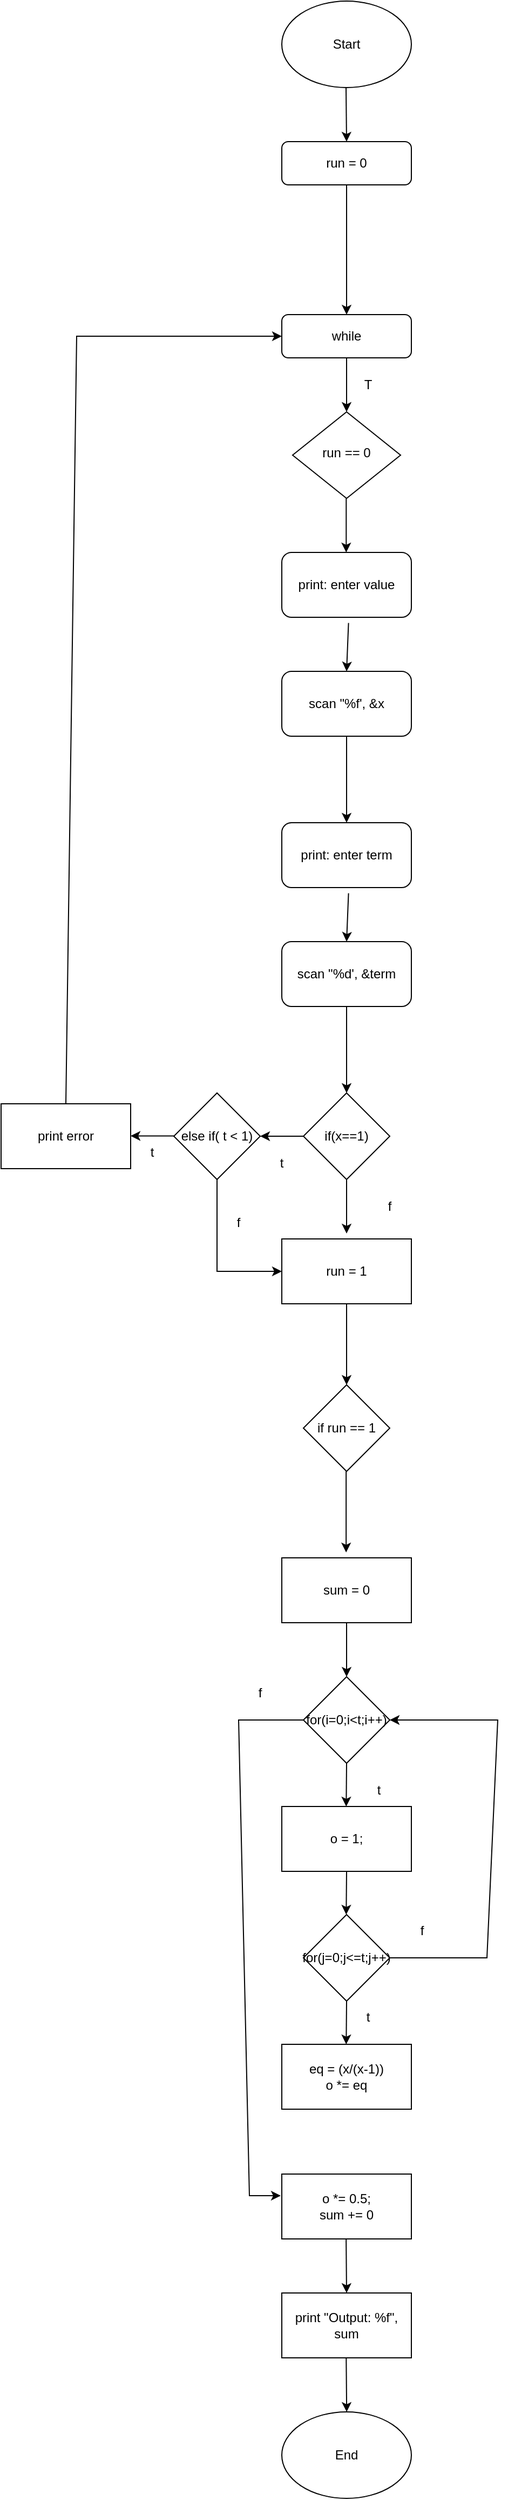 <mxfile version="16.5.6" type="device"><diagram id="C5RBs43oDa-KdzZeNtuy" name="Page-1"><mxGraphModel dx="4230" dy="4049" grid="1" gridSize="10" guides="1" tooltips="1" connect="1" arrows="1" fold="1" page="1" pageScale="1" pageWidth="827" pageHeight="1169" math="0" shadow="0"><root><mxCell id="WIyWlLk6GJQsqaUBKTNV-0"/><mxCell id="WIyWlLk6GJQsqaUBKTNV-1" parent="WIyWlLk6GJQsqaUBKTNV-0"/><mxCell id="OAYhRRlVlGsRloQCb8ch-0" value="while" style="rounded=1;whiteSpace=wrap;html=1;fontSize=12;glass=0;strokeWidth=1;shadow=0;" vertex="1" parent="WIyWlLk6GJQsqaUBKTNV-1"><mxGeometry x="160" y="80" width="120" height="40" as="geometry"/></mxCell><mxCell id="OAYhRRlVlGsRloQCb8ch-1" value="run == 0" style="rhombus;whiteSpace=wrap;html=1;shadow=0;fontFamily=Helvetica;fontSize=12;align=center;strokeWidth=1;spacing=6;spacingTop=-4;" vertex="1" parent="WIyWlLk6GJQsqaUBKTNV-1"><mxGeometry x="170" y="170" width="100" height="80" as="geometry"/></mxCell><mxCell id="OAYhRRlVlGsRloQCb8ch-2" value="scan &quot;%f', &amp;amp;x" style="rounded=1;whiteSpace=wrap;html=1;" vertex="1" parent="WIyWlLk6GJQsqaUBKTNV-1"><mxGeometry x="160" y="410" width="120" height="60" as="geometry"/></mxCell><mxCell id="OAYhRRlVlGsRloQCb8ch-3" value="if(x==1)" style="rhombus;whiteSpace=wrap;html=1;" vertex="1" parent="WIyWlLk6GJQsqaUBKTNV-1"><mxGeometry x="180" y="800" width="80" height="80" as="geometry"/></mxCell><mxCell id="OAYhRRlVlGsRloQCb8ch-4" value="" style="endArrow=classic;html=1;rounded=0;exitX=0.5;exitY=1;exitDx=0;exitDy=0;" edge="1" parent="WIyWlLk6GJQsqaUBKTNV-1" source="OAYhRRlVlGsRloQCb8ch-2"><mxGeometry width="50" height="50" relative="1" as="geometry"><mxPoint x="110" y="590" as="sourcePoint"/><mxPoint x="220" y="550.0" as="targetPoint"/></mxGeometry></mxCell><mxCell id="OAYhRRlVlGsRloQCb8ch-5" value="" style="endArrow=classic;html=1;rounded=0;exitX=0.5;exitY=1;exitDx=0;exitDy=0;" edge="1" parent="WIyWlLk6GJQsqaUBKTNV-1" source="OAYhRRlVlGsRloQCb8ch-3"><mxGeometry width="50" height="50" relative="1" as="geometry"><mxPoint x="210" y="950" as="sourcePoint"/><mxPoint x="220" y="930.0" as="targetPoint"/></mxGeometry></mxCell><mxCell id="OAYhRRlVlGsRloQCb8ch-7" value="run = 1" style="rounded=0;whiteSpace=wrap;html=1;" vertex="1" parent="WIyWlLk6GJQsqaUBKTNV-1"><mxGeometry x="160" y="935" width="120" height="60" as="geometry"/></mxCell><mxCell id="OAYhRRlVlGsRloQCb8ch-8" value="" style="endArrow=classic;html=1;rounded=0;" edge="1" parent="WIyWlLk6GJQsqaUBKTNV-1"><mxGeometry width="50" height="50" relative="1" as="geometry"><mxPoint x="180" y="840.0" as="sourcePoint"/><mxPoint x="140" y="840.0" as="targetPoint"/></mxGeometry></mxCell><mxCell id="OAYhRRlVlGsRloQCb8ch-11" value="" style="endArrow=classic;html=1;rounded=0;entryX=0;entryY=0.5;entryDx=0;entryDy=0;exitX=0.5;exitY=0;exitDx=0;exitDy=0;" edge="1" parent="WIyWlLk6GJQsqaUBKTNV-1" target="OAYhRRlVlGsRloQCb8ch-0" source="OAYhRRlVlGsRloQCb8ch-29"><mxGeometry width="50" height="50" relative="1" as="geometry"><mxPoint x="100" y="170" as="sourcePoint"/><mxPoint x="-10" y="170" as="targetPoint"/><Array as="points"><mxPoint x="-30" y="100"/></Array></mxGeometry></mxCell><mxCell id="OAYhRRlVlGsRloQCb8ch-12" value="Start" style="ellipse;whiteSpace=wrap;html=1;" vertex="1" parent="WIyWlLk6GJQsqaUBKTNV-1"><mxGeometry x="160" y="-210" width="120" height="80" as="geometry"/></mxCell><mxCell id="OAYhRRlVlGsRloQCb8ch-13" value="" style="endArrow=classic;html=1;rounded=0;entryX=0.5;entryY=0;entryDx=0;entryDy=0;exitX=0.5;exitY=1;exitDx=0;exitDy=0;" edge="1" parent="WIyWlLk6GJQsqaUBKTNV-1" source="OAYhRRlVlGsRloQCb8ch-19" target="OAYhRRlVlGsRloQCb8ch-0"><mxGeometry width="50" height="50" relative="1" as="geometry"><mxPoint x="230" y="10" as="sourcePoint"/><mxPoint x="150" y="40" as="targetPoint"/></mxGeometry></mxCell><mxCell id="OAYhRRlVlGsRloQCb8ch-14" value="print: enter value" style="rounded=1;whiteSpace=wrap;html=1;" vertex="1" parent="WIyWlLk6GJQsqaUBKTNV-1"><mxGeometry x="160" y="300" width="120" height="60" as="geometry"/></mxCell><mxCell id="OAYhRRlVlGsRloQCb8ch-15" value="" style="endArrow=classic;html=1;rounded=0;exitX=0.515;exitY=1.088;exitDx=0;exitDy=0;exitPerimeter=0;" edge="1" parent="WIyWlLk6GJQsqaUBKTNV-1" source="OAYhRRlVlGsRloQCb8ch-14"><mxGeometry width="50" height="50" relative="1" as="geometry"><mxPoint x="219.66" y="350" as="sourcePoint"/><mxPoint x="220" y="410.0" as="targetPoint"/></mxGeometry></mxCell><mxCell id="OAYhRRlVlGsRloQCb8ch-16" value="" style="endArrow=classic;html=1;rounded=0;exitX=0.5;exitY=1;exitDx=0;exitDy=0;entryX=0.5;entryY=0;entryDx=0;entryDy=0;" edge="1" parent="WIyWlLk6GJQsqaUBKTNV-1" source="OAYhRRlVlGsRloQCb8ch-0" target="OAYhRRlVlGsRloQCb8ch-1"><mxGeometry width="50" height="50" relative="1" as="geometry"><mxPoint x="220" y="170" as="sourcePoint"/><mxPoint x="270" y="120" as="targetPoint"/></mxGeometry></mxCell><mxCell id="OAYhRRlVlGsRloQCb8ch-17" value="" style="endArrow=classic;html=1;rounded=0;exitX=0.5;exitY=1;exitDx=0;exitDy=0;entryX=0.5;entryY=0;entryDx=0;entryDy=0;" edge="1" parent="WIyWlLk6GJQsqaUBKTNV-1"><mxGeometry width="50" height="50" relative="1" as="geometry"><mxPoint x="219.66" y="250" as="sourcePoint"/><mxPoint x="219.66" y="300" as="targetPoint"/></mxGeometry></mxCell><mxCell id="OAYhRRlVlGsRloQCb8ch-18" value="T" style="text;html=1;strokeColor=none;fillColor=none;align=center;verticalAlign=middle;whiteSpace=wrap;rounded=0;" vertex="1" parent="WIyWlLk6GJQsqaUBKTNV-1"><mxGeometry x="210" y="130" width="60" height="30" as="geometry"/></mxCell><mxCell id="OAYhRRlVlGsRloQCb8ch-19" value="run = 0" style="rounded=1;whiteSpace=wrap;html=1;fontSize=12;glass=0;strokeWidth=1;shadow=0;" vertex="1" parent="WIyWlLk6GJQsqaUBKTNV-1"><mxGeometry x="160" y="-80" width="120" height="40" as="geometry"/></mxCell><mxCell id="OAYhRRlVlGsRloQCb8ch-20" value="" style="endArrow=classic;html=1;rounded=0;exitX=0.5;exitY=1;exitDx=0;exitDy=0;" edge="1" parent="WIyWlLk6GJQsqaUBKTNV-1"><mxGeometry width="50" height="50" relative="1" as="geometry"><mxPoint x="219.5" y="-130" as="sourcePoint"/><mxPoint x="220" y="-80" as="targetPoint"/></mxGeometry></mxCell><mxCell id="OAYhRRlVlGsRloQCb8ch-21" value="scan &quot;%d', &amp;amp;term" style="rounded=1;whiteSpace=wrap;html=1;" vertex="1" parent="WIyWlLk6GJQsqaUBKTNV-1"><mxGeometry x="160" y="660" width="120" height="60" as="geometry"/></mxCell><mxCell id="OAYhRRlVlGsRloQCb8ch-22" value="" style="endArrow=classic;html=1;rounded=0;exitX=0.5;exitY=1;exitDx=0;exitDy=0;" edge="1" parent="WIyWlLk6GJQsqaUBKTNV-1" source="OAYhRRlVlGsRloQCb8ch-21"><mxGeometry width="50" height="50" relative="1" as="geometry"><mxPoint x="110" y="840" as="sourcePoint"/><mxPoint x="220" y="800.0" as="targetPoint"/></mxGeometry></mxCell><mxCell id="OAYhRRlVlGsRloQCb8ch-23" value="print: enter term" style="rounded=1;whiteSpace=wrap;html=1;" vertex="1" parent="WIyWlLk6GJQsqaUBKTNV-1"><mxGeometry x="160" y="550" width="120" height="60" as="geometry"/></mxCell><mxCell id="OAYhRRlVlGsRloQCb8ch-24" value="" style="endArrow=classic;html=1;rounded=0;exitX=0.515;exitY=1.088;exitDx=0;exitDy=0;exitPerimeter=0;" edge="1" parent="WIyWlLk6GJQsqaUBKTNV-1" source="OAYhRRlVlGsRloQCb8ch-23"><mxGeometry width="50" height="50" relative="1" as="geometry"><mxPoint x="219.66" y="600" as="sourcePoint"/><mxPoint x="220" y="660.0" as="targetPoint"/></mxGeometry></mxCell><mxCell id="OAYhRRlVlGsRloQCb8ch-25" value="f" style="text;html=1;strokeColor=none;fillColor=none;align=center;verticalAlign=middle;whiteSpace=wrap;rounded=0;" vertex="1" parent="WIyWlLk6GJQsqaUBKTNV-1"><mxGeometry x="230" y="890" width="60" height="30" as="geometry"/></mxCell><mxCell id="OAYhRRlVlGsRloQCb8ch-26" value="t" style="text;html=1;strokeColor=none;fillColor=none;align=center;verticalAlign=middle;whiteSpace=wrap;rounded=0;" vertex="1" parent="WIyWlLk6GJQsqaUBKTNV-1"><mxGeometry x="130" y="850" width="60" height="30" as="geometry"/></mxCell><mxCell id="OAYhRRlVlGsRloQCb8ch-28" value="else if( t &amp;lt; 1)" style="rhombus;whiteSpace=wrap;html=1;" vertex="1" parent="WIyWlLk6GJQsqaUBKTNV-1"><mxGeometry x="60" y="800" width="80" height="80" as="geometry"/></mxCell><mxCell id="OAYhRRlVlGsRloQCb8ch-29" value="print error" style="rounded=0;whiteSpace=wrap;html=1;" vertex="1" parent="WIyWlLk6GJQsqaUBKTNV-1"><mxGeometry x="-100" y="810" width="120" height="60" as="geometry"/></mxCell><mxCell id="OAYhRRlVlGsRloQCb8ch-33" value="" style="endArrow=classic;html=1;rounded=0;" edge="1" parent="WIyWlLk6GJQsqaUBKTNV-1"><mxGeometry width="50" height="50" relative="1" as="geometry"><mxPoint x="60" y="839.71" as="sourcePoint"/><mxPoint x="20" y="839.71" as="targetPoint"/></mxGeometry></mxCell><mxCell id="OAYhRRlVlGsRloQCb8ch-34" value="t" style="text;html=1;strokeColor=none;fillColor=none;align=center;verticalAlign=middle;whiteSpace=wrap;rounded=0;" vertex="1" parent="WIyWlLk6GJQsqaUBKTNV-1"><mxGeometry x="10" y="840" width="60" height="30" as="geometry"/></mxCell><mxCell id="OAYhRRlVlGsRloQCb8ch-35" value="" style="endArrow=classic;html=1;rounded=0;exitX=0.5;exitY=1;exitDx=0;exitDy=0;entryX=0;entryY=0.5;entryDx=0;entryDy=0;" edge="1" parent="WIyWlLk6GJQsqaUBKTNV-1" source="OAYhRRlVlGsRloQCb8ch-28" target="OAYhRRlVlGsRloQCb8ch-7"><mxGeometry width="50" height="50" relative="1" as="geometry"><mxPoint x="110" y="960" as="sourcePoint"/><mxPoint x="160" y="910" as="targetPoint"/><Array as="points"><mxPoint x="100" y="965"/></Array></mxGeometry></mxCell><mxCell id="OAYhRRlVlGsRloQCb8ch-36" value="f" style="text;html=1;strokeColor=none;fillColor=none;align=center;verticalAlign=middle;whiteSpace=wrap;rounded=0;" vertex="1" parent="WIyWlLk6GJQsqaUBKTNV-1"><mxGeometry x="90" y="905" width="60" height="30" as="geometry"/></mxCell><mxCell id="OAYhRRlVlGsRloQCb8ch-37" value="" style="endArrow=classic;html=1;rounded=0;exitX=0.5;exitY=1;exitDx=0;exitDy=0;" edge="1" parent="WIyWlLk6GJQsqaUBKTNV-1" source="OAYhRRlVlGsRloQCb8ch-7"><mxGeometry width="50" height="50" relative="1" as="geometry"><mxPoint x="210" y="1090" as="sourcePoint"/><mxPoint x="220" y="1070" as="targetPoint"/></mxGeometry></mxCell><mxCell id="OAYhRRlVlGsRloQCb8ch-38" value="if run == 1" style="rhombus;whiteSpace=wrap;html=1;" vertex="1" parent="WIyWlLk6GJQsqaUBKTNV-1"><mxGeometry x="180" y="1070" width="80" height="80" as="geometry"/></mxCell><mxCell id="OAYhRRlVlGsRloQCb8ch-39" value="" style="endArrow=classic;html=1;rounded=0;exitX=0.5;exitY=1;exitDx=0;exitDy=0;" edge="1" parent="WIyWlLk6GJQsqaUBKTNV-1"><mxGeometry width="50" height="50" relative="1" as="geometry"><mxPoint x="219.58" y="1150" as="sourcePoint"/><mxPoint x="219.58" y="1225" as="targetPoint"/></mxGeometry></mxCell><mxCell id="OAYhRRlVlGsRloQCb8ch-40" value="sum = 0" style="rounded=0;whiteSpace=wrap;html=1;" vertex="1" parent="WIyWlLk6GJQsqaUBKTNV-1"><mxGeometry x="160" y="1230" width="120" height="60" as="geometry"/></mxCell><mxCell id="OAYhRRlVlGsRloQCb8ch-41" value="" style="endArrow=classic;html=1;rounded=0;entryX=0.5;entryY=0;entryDx=0;entryDy=0;" edge="1" parent="WIyWlLk6GJQsqaUBKTNV-1" target="OAYhRRlVlGsRloQCb8ch-42"><mxGeometry width="50" height="50" relative="1" as="geometry"><mxPoint x="220" y="1290" as="sourcePoint"/><mxPoint x="270" y="1240" as="targetPoint"/></mxGeometry></mxCell><mxCell id="OAYhRRlVlGsRloQCb8ch-42" value="for(i=0;i&amp;lt;t;i++)" style="rhombus;whiteSpace=wrap;html=1;" vertex="1" parent="WIyWlLk6GJQsqaUBKTNV-1"><mxGeometry x="180" y="1340" width="80" height="80" as="geometry"/></mxCell><mxCell id="OAYhRRlVlGsRloQCb8ch-43" value="o = 1;" style="rounded=0;whiteSpace=wrap;html=1;" vertex="1" parent="WIyWlLk6GJQsqaUBKTNV-1"><mxGeometry x="160" y="1460" width="120" height="60" as="geometry"/></mxCell><mxCell id="OAYhRRlVlGsRloQCb8ch-44" value="" style="endArrow=classic;html=1;rounded=0;entryX=0.5;entryY=0;entryDx=0;entryDy=0;" edge="1" parent="WIyWlLk6GJQsqaUBKTNV-1"><mxGeometry width="50" height="50" relative="1" as="geometry"><mxPoint x="220" y="1420" as="sourcePoint"/><mxPoint x="219.66" y="1460.0" as="targetPoint"/></mxGeometry></mxCell><mxCell id="OAYhRRlVlGsRloQCb8ch-45" value="for(j=0;j&amp;lt;=t;j++)" style="rhombus;whiteSpace=wrap;html=1;" vertex="1" parent="WIyWlLk6GJQsqaUBKTNV-1"><mxGeometry x="180" y="1560" width="80" height="80" as="geometry"/></mxCell><mxCell id="OAYhRRlVlGsRloQCb8ch-46" value="" style="endArrow=classic;html=1;rounded=0;entryX=0.5;entryY=0;entryDx=0;entryDy=0;" edge="1" parent="WIyWlLk6GJQsqaUBKTNV-1"><mxGeometry width="50" height="50" relative="1" as="geometry"><mxPoint x="220" y="1520.0" as="sourcePoint"/><mxPoint x="219.66" y="1560.0" as="targetPoint"/></mxGeometry></mxCell><mxCell id="OAYhRRlVlGsRloQCb8ch-49" value="eq = (x/(x-1))&lt;br&gt;o *= eq" style="rounded=0;whiteSpace=wrap;html=1;" vertex="1" parent="WIyWlLk6GJQsqaUBKTNV-1"><mxGeometry x="160" y="1680" width="120" height="60" as="geometry"/></mxCell><mxCell id="OAYhRRlVlGsRloQCb8ch-50" value="" style="endArrow=classic;html=1;rounded=0;entryX=0.5;entryY=0;entryDx=0;entryDy=0;" edge="1" parent="WIyWlLk6GJQsqaUBKTNV-1"><mxGeometry width="50" height="50" relative="1" as="geometry"><mxPoint x="220" y="1640.0" as="sourcePoint"/><mxPoint x="219.66" y="1680.0" as="targetPoint"/></mxGeometry></mxCell><mxCell id="OAYhRRlVlGsRloQCb8ch-51" value="o *= 0.5;&lt;br&gt;sum += 0" style="rounded=0;whiteSpace=wrap;html=1;" vertex="1" parent="WIyWlLk6GJQsqaUBKTNV-1"><mxGeometry x="160" y="1800" width="120" height="60" as="geometry"/></mxCell><mxCell id="OAYhRRlVlGsRloQCb8ch-52" value="print &quot;Output: %f&quot;, sum" style="rounded=0;whiteSpace=wrap;html=1;" vertex="1" parent="WIyWlLk6GJQsqaUBKTNV-1"><mxGeometry x="160" y="1910" width="120" height="60" as="geometry"/></mxCell><mxCell id="OAYhRRlVlGsRloQCb8ch-55" value="" style="endArrow=classic;html=1;rounded=0;" edge="1" parent="WIyWlLk6GJQsqaUBKTNV-1"><mxGeometry width="50" height="50" relative="1" as="geometry"><mxPoint x="219.58" y="1860.0" as="sourcePoint"/><mxPoint x="220" y="1910" as="targetPoint"/></mxGeometry></mxCell><mxCell id="OAYhRRlVlGsRloQCb8ch-56" value="End" style="ellipse;whiteSpace=wrap;html=1;" vertex="1" parent="WIyWlLk6GJQsqaUBKTNV-1"><mxGeometry x="160" y="2020" width="120" height="80" as="geometry"/></mxCell><mxCell id="OAYhRRlVlGsRloQCb8ch-57" value="" style="endArrow=classic;html=1;rounded=0;" edge="1" parent="WIyWlLk6GJQsqaUBKTNV-1"><mxGeometry width="50" height="50" relative="1" as="geometry"><mxPoint x="219.66" y="1970.0" as="sourcePoint"/><mxPoint x="220.08" y="2020.0" as="targetPoint"/></mxGeometry></mxCell><mxCell id="OAYhRRlVlGsRloQCb8ch-58" value="t" style="text;html=1;strokeColor=none;fillColor=none;align=center;verticalAlign=middle;whiteSpace=wrap;rounded=0;" vertex="1" parent="WIyWlLk6GJQsqaUBKTNV-1"><mxGeometry x="220" y="1430" width="60" height="30" as="geometry"/></mxCell><mxCell id="OAYhRRlVlGsRloQCb8ch-59" value="t" style="text;html=1;strokeColor=none;fillColor=none;align=center;verticalAlign=middle;whiteSpace=wrap;rounded=0;" vertex="1" parent="WIyWlLk6GJQsqaUBKTNV-1"><mxGeometry x="210" y="1640" width="60" height="30" as="geometry"/></mxCell><mxCell id="OAYhRRlVlGsRloQCb8ch-60" value="" style="endArrow=classic;html=1;rounded=0;exitX=1;exitY=0.5;exitDx=0;exitDy=0;entryX=1;entryY=0.5;entryDx=0;entryDy=0;" edge="1" parent="WIyWlLk6GJQsqaUBKTNV-1" source="OAYhRRlVlGsRloQCb8ch-45" target="OAYhRRlVlGsRloQCb8ch-42"><mxGeometry width="50" height="50" relative="1" as="geometry"><mxPoint x="280" y="1650" as="sourcePoint"/><mxPoint x="330" y="1600" as="targetPoint"/><Array as="points"><mxPoint x="350" y="1600"/><mxPoint x="360" y="1380"/></Array></mxGeometry></mxCell><mxCell id="OAYhRRlVlGsRloQCb8ch-61" value="" style="endArrow=classic;html=1;rounded=0;exitX=0;exitY=0.5;exitDx=0;exitDy=0;" edge="1" parent="WIyWlLk6GJQsqaUBKTNV-1" source="OAYhRRlVlGsRloQCb8ch-42"><mxGeometry width="50" height="50" relative="1" as="geometry"><mxPoint x="120" y="1700" as="sourcePoint"/><mxPoint x="159" y="1820" as="targetPoint"/><Array as="points"><mxPoint x="120" y="1380"/><mxPoint x="130" y="1820"/></Array></mxGeometry></mxCell><mxCell id="OAYhRRlVlGsRloQCb8ch-62" value="f&lt;span style=&quot;color: rgba(0 , 0 , 0 , 0) ; font-family: monospace ; font-size: 0px&quot;&gt;%3CmxGraphModel%3E%3Croot%3E%3CmxCell%20id%3D%220%22%2F%3E%3CmxCell%20id%3D%221%22%20parent%3D%220%22%2F%3E%3CmxCell%20id%3D%222%22%20value%3D%22t%22%20style%3D%22text%3Bhtml%3D1%3BstrokeColor%3Dnone%3BfillColor%3Dnone%3Balign%3Dcenter%3BverticalAlign%3Dmiddle%3BwhiteSpace%3Dwrap%3Brounded%3D0%3B%22%20vertex%3D%221%22%20parent%3D%221%22%3E%3CmxGeometry%20x%3D%22220%22%20y%3D%221430%22%20width%3D%2260%22%20height%3D%2230%22%20as%3D%22geometry%22%2F%3E%3C%2FmxCell%3E%3C%2Froot%3E%3C%2FmxGraphModel%3E&lt;/span&gt;" style="text;html=1;strokeColor=none;fillColor=none;align=center;verticalAlign=middle;whiteSpace=wrap;rounded=0;" vertex="1" parent="WIyWlLk6GJQsqaUBKTNV-1"><mxGeometry x="110" y="1340" width="60" height="30" as="geometry"/></mxCell><mxCell id="OAYhRRlVlGsRloQCb8ch-64" value="f" style="text;html=1;strokeColor=none;fillColor=none;align=center;verticalAlign=middle;whiteSpace=wrap;rounded=0;" vertex="1" parent="WIyWlLk6GJQsqaUBKTNV-1"><mxGeometry x="260" y="1560" width="60" height="30" as="geometry"/></mxCell></root></mxGraphModel></diagram></mxfile>
